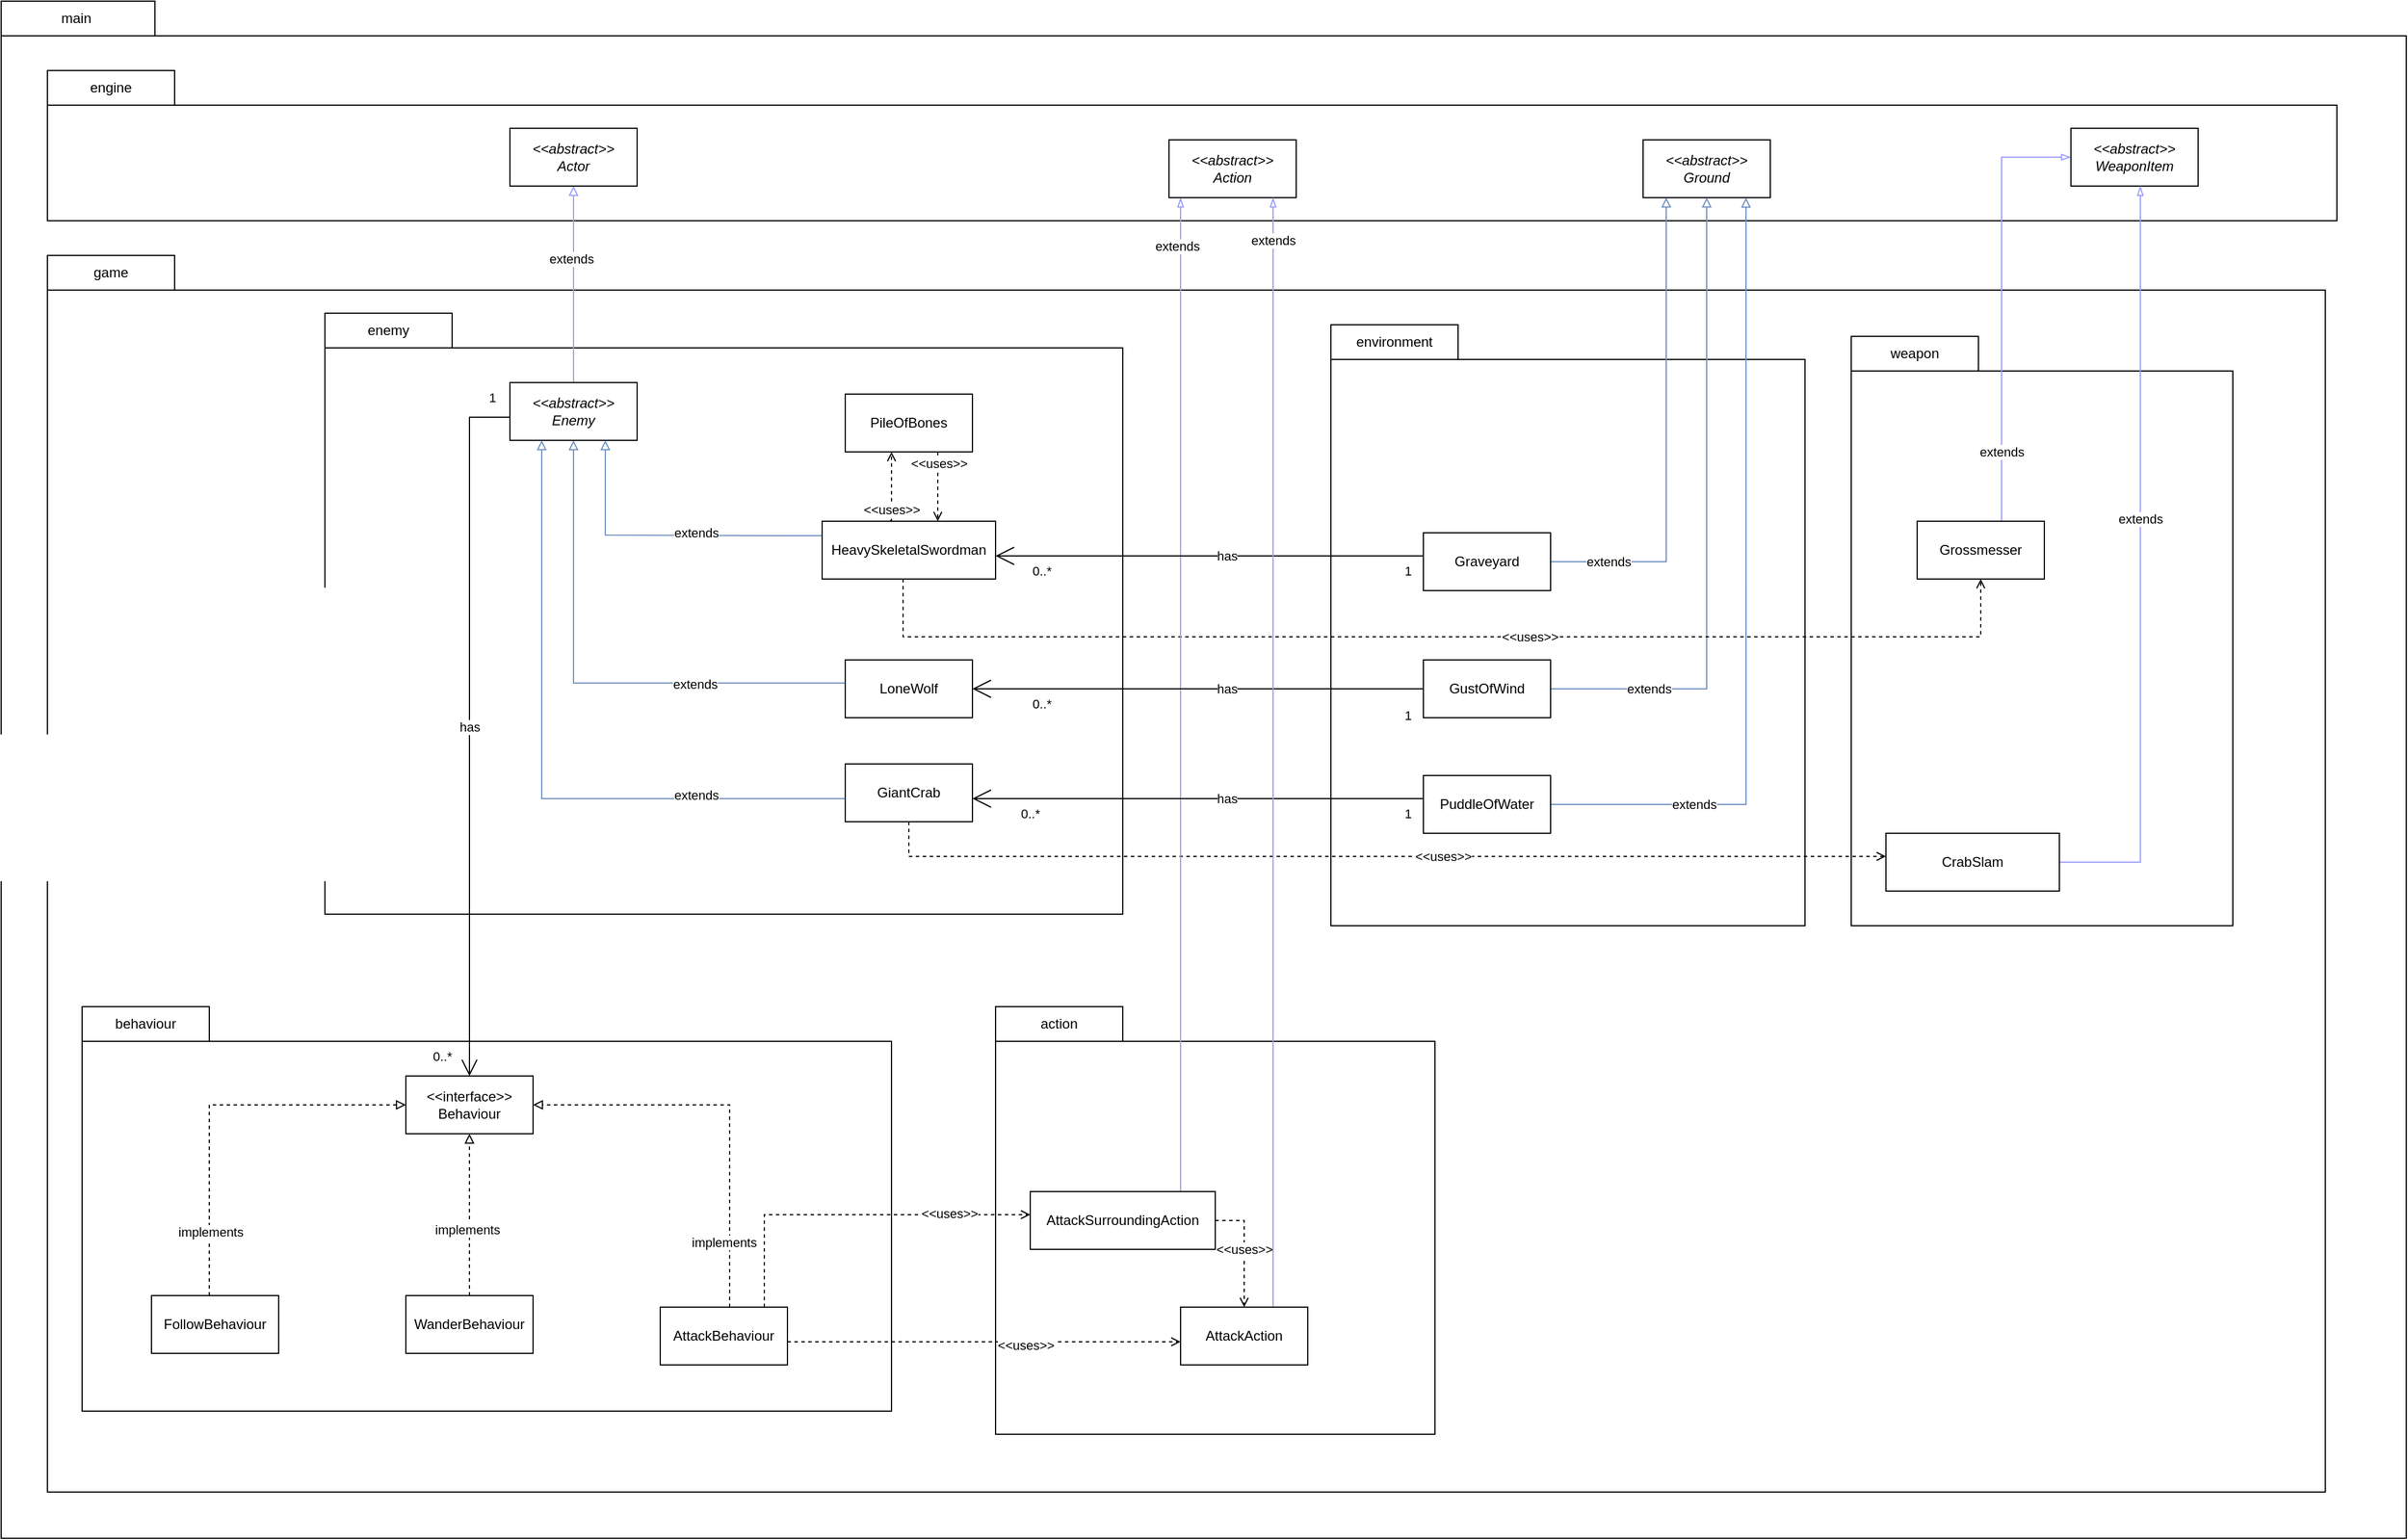 <mxfile version="21.1.2" type="device">
  <diagram name="Req1 (F)" id="epecqRMpjD1GwpJ3DQ9b">
    <mxGraphModel dx="3968" dy="828" grid="1" gridSize="10" guides="1" tooltips="1" connect="1" arrows="1" fold="1" page="1" pageScale="1" pageWidth="850" pageHeight="1100" math="0" shadow="0">
      <root>
        <mxCell id="Td4_uEL3bls0h5Rr2nT6-0" />
        <mxCell id="Td4_uEL3bls0h5Rr2nT6-1" value="Big Package" style="" parent="Td4_uEL3bls0h5Rr2nT6-0" />
        <mxCell id="Td4_uEL3bls0h5Rr2nT6-2" value="" style="shape=folder;fontStyle=1;spacingTop=10;tabWidth=110;tabHeight=30;tabPosition=left;html=1;whiteSpace=wrap;" parent="Td4_uEL3bls0h5Rr2nT6-1" vertex="1">
          <mxGeometry x="-2360" y="160" width="2080" height="1330" as="geometry" />
        </mxCell>
        <mxCell id="Td4_uEL3bls0h5Rr2nT6-3" value="main" style="text;html=1;strokeColor=none;fillColor=none;align=center;verticalAlign=middle;whiteSpace=wrap;rounded=0;" parent="Td4_uEL3bls0h5Rr2nT6-1" vertex="1">
          <mxGeometry x="-2360" y="160" width="130" height="30" as="geometry" />
        </mxCell>
        <mxCell id="Td4_uEL3bls0h5Rr2nT6-4" value="" style="shape=folder;fontStyle=1;spacingTop=10;tabWidth=110;tabHeight=30;tabPosition=left;html=1;whiteSpace=wrap;" parent="Td4_uEL3bls0h5Rr2nT6-1" vertex="1">
          <mxGeometry x="-2320" y="220" width="1980" height="130" as="geometry" />
        </mxCell>
        <mxCell id="Td4_uEL3bls0h5Rr2nT6-5" value="engine" style="text;html=1;strokeColor=none;fillColor=none;align=center;verticalAlign=middle;whiteSpace=wrap;rounded=0;" parent="Td4_uEL3bls0h5Rr2nT6-1" vertex="1">
          <mxGeometry x="-2320" y="220" width="110" height="30" as="geometry" />
        </mxCell>
        <mxCell id="Td4_uEL3bls0h5Rr2nT6-6" value="" style="shape=folder;fontStyle=1;spacingTop=10;tabWidth=110;tabHeight=30;tabPosition=left;html=1;whiteSpace=wrap;" parent="Td4_uEL3bls0h5Rr2nT6-1" vertex="1">
          <mxGeometry x="-2320" y="380" width="1970" height="1070" as="geometry" />
        </mxCell>
        <mxCell id="Td4_uEL3bls0h5Rr2nT6-7" value="game" style="text;html=1;strokeColor=none;fillColor=none;align=center;verticalAlign=middle;whiteSpace=wrap;rounded=0;" parent="Td4_uEL3bls0h5Rr2nT6-1" vertex="1">
          <mxGeometry x="-2320" y="380" width="110" height="30" as="geometry" />
        </mxCell>
        <object label="main" id="Td4_uEL3bls0h5Rr2nT6-9">
          <mxCell style="" parent="Td4_uEL3bls0h5Rr2nT6-0" />
        </object>
        <mxCell id="Td4_uEL3bls0h5Rr2nT6-10" value="" style="shape=folder;fontStyle=1;spacingTop=10;tabWidth=110;tabHeight=30;tabPosition=left;html=1;whiteSpace=wrap;" parent="Td4_uEL3bls0h5Rr2nT6-9" vertex="1">
          <mxGeometry x="-2080" y="430" width="690" height="520" as="geometry" />
        </mxCell>
        <mxCell id="Td4_uEL3bls0h5Rr2nT6-11" value="" style="shape=folder;fontStyle=1;spacingTop=10;tabWidth=110;tabHeight=30;tabPosition=left;html=1;whiteSpace=wrap;" parent="Td4_uEL3bls0h5Rr2nT6-9" vertex="1">
          <mxGeometry x="-1210" y="440" width="410" height="520" as="geometry" />
        </mxCell>
        <mxCell id="Td4_uEL3bls0h5Rr2nT6-12" value="" style="shape=folder;fontStyle=1;spacingTop=10;tabWidth=110;tabHeight=30;tabPosition=left;html=1;whiteSpace=wrap;" parent="Td4_uEL3bls0h5Rr2nT6-9" vertex="1">
          <mxGeometry x="-760" y="450" width="330" height="510" as="geometry" />
        </mxCell>
        <mxCell id="Td4_uEL3bls0h5Rr2nT6-13" value="environment" style="text;html=1;strokeColor=none;fillColor=none;align=center;verticalAlign=middle;whiteSpace=wrap;rounded=0;" parent="Td4_uEL3bls0h5Rr2nT6-9" vertex="1">
          <mxGeometry x="-1210" y="440" width="110" height="30" as="geometry" />
        </mxCell>
        <mxCell id="Td4_uEL3bls0h5Rr2nT6-14" value="weapon" style="text;html=1;strokeColor=none;fillColor=none;align=center;verticalAlign=middle;whiteSpace=wrap;rounded=0;" parent="Td4_uEL3bls0h5Rr2nT6-9" vertex="1">
          <mxGeometry x="-760" y="450" width="110" height="30" as="geometry" />
        </mxCell>
        <mxCell id="Td4_uEL3bls0h5Rr2nT6-15" value="" style="shape=folder;fontStyle=1;spacingTop=10;tabWidth=110;tabHeight=30;tabPosition=left;html=1;whiteSpace=wrap;" parent="Td4_uEL3bls0h5Rr2nT6-9" vertex="1">
          <mxGeometry x="-1500" y="1030" width="380" height="370" as="geometry" />
        </mxCell>
        <mxCell id="Td4_uEL3bls0h5Rr2nT6-16" style="edgeStyle=orthogonalEdgeStyle;rounded=0;orthogonalLoop=1;jettySize=auto;html=1;endArrow=blockThin;endFill=0;strokeColor=#9999FF;entryX=0;entryY=0.5;entryDx=0;entryDy=0;" parent="Td4_uEL3bls0h5Rr2nT6-9" source="Td4_uEL3bls0h5Rr2nT6-18" target="Td4_uEL3bls0h5Rr2nT6-51" edge="1">
          <mxGeometry relative="1" as="geometry">
            <Array as="points">
              <mxPoint x="-630" y="295" />
            </Array>
          </mxGeometry>
        </mxCell>
        <mxCell id="Td4_uEL3bls0h5Rr2nT6-17" value="extends" style="edgeLabel;html=1;align=center;verticalAlign=middle;resizable=0;points=[];" parent="Td4_uEL3bls0h5Rr2nT6-16" connectable="0" vertex="1">
          <mxGeometry x="-0.056" relative="1" as="geometry">
            <mxPoint y="117" as="offset" />
          </mxGeometry>
        </mxCell>
        <mxCell id="Td4_uEL3bls0h5Rr2nT6-18" value="Grossmesser" style="html=1;whiteSpace=wrap;" parent="Td4_uEL3bls0h5Rr2nT6-9" vertex="1">
          <mxGeometry x="-703" y="610" width="110" height="50" as="geometry" />
        </mxCell>
        <mxCell id="Td4_uEL3bls0h5Rr2nT6-19" value="extends" style="edgeStyle=orthogonalEdgeStyle;rounded=0;orthogonalLoop=1;jettySize=auto;html=1;endArrow=block;endFill=0;fillColor=#dae8fc;strokeColor=#6c8ebf;" parent="Td4_uEL3bls0h5Rr2nT6-9" source="Td4_uEL3bls0h5Rr2nT6-20" target="Td4_uEL3bls0h5Rr2nT6-49" edge="1">
          <mxGeometry x="-0.759" relative="1" as="geometry">
            <Array as="points">
              <mxPoint x="-920" y="645" />
            </Array>
            <mxPoint as="offset" />
          </mxGeometry>
        </mxCell>
        <mxCell id="Td4_uEL3bls0h5Rr2nT6-20" value="Graveyard" style="html=1;whiteSpace=wrap;" parent="Td4_uEL3bls0h5Rr2nT6-9" vertex="1">
          <mxGeometry x="-1130" y="620" width="110" height="50" as="geometry" />
        </mxCell>
        <mxCell id="Td4_uEL3bls0h5Rr2nT6-21" value="extends" style="edgeStyle=orthogonalEdgeStyle;rounded=0;orthogonalLoop=1;jettySize=auto;html=1;entryX=0.5;entryY=1;entryDx=0;entryDy=0;endArrow=block;endFill=0;fillColor=#dae8fc;strokeColor=#6c8ebf;" parent="Td4_uEL3bls0h5Rr2nT6-9" source="Td4_uEL3bls0h5Rr2nT6-22" target="Td4_uEL3bls0h5Rr2nT6-49" edge="1">
          <mxGeometry x="-0.699" relative="1" as="geometry">
            <mxPoint as="offset" />
          </mxGeometry>
        </mxCell>
        <mxCell id="Td4_uEL3bls0h5Rr2nT6-22" value="GustOfWind" style="html=1;whiteSpace=wrap;" parent="Td4_uEL3bls0h5Rr2nT6-9" vertex="1">
          <mxGeometry x="-1130" y="730" width="110" height="50" as="geometry" />
        </mxCell>
        <mxCell id="Td4_uEL3bls0h5Rr2nT6-23" value="extends" style="edgeStyle=orthogonalEdgeStyle;rounded=0;orthogonalLoop=1;jettySize=auto;html=1;endArrow=block;endFill=0;fillColor=#dae8fc;strokeColor=#6c8ebf;entryX=0.809;entryY=1.002;entryDx=0;entryDy=0;entryPerimeter=0;" parent="Td4_uEL3bls0h5Rr2nT6-9" source="Td4_uEL3bls0h5Rr2nT6-24" target="Td4_uEL3bls0h5Rr2nT6-49" edge="1">
          <mxGeometry x="-0.643" relative="1" as="geometry">
            <Array as="points">
              <mxPoint x="-851" y="855" />
            </Array>
            <mxPoint x="-830" y="320" as="targetPoint" />
            <mxPoint as="offset" />
          </mxGeometry>
        </mxCell>
        <mxCell id="Td4_uEL3bls0h5Rr2nT6-24" value="PuddleOfWater" style="html=1;whiteSpace=wrap;" parent="Td4_uEL3bls0h5Rr2nT6-9" vertex="1">
          <mxGeometry x="-1130" y="830" width="110" height="50" as="geometry" />
        </mxCell>
        <mxCell id="Td4_uEL3bls0h5Rr2nT6-25" style="edgeStyle=orthogonalEdgeStyle;rounded=0;orthogonalLoop=1;jettySize=auto;html=1;endArrow=block;endFill=0;fillColor=#dae8fc;strokeColor=#6c8ebf;entryX=0.5;entryY=1;entryDx=0;entryDy=0;" parent="Td4_uEL3bls0h5Rr2nT6-9" source="Td4_uEL3bls0h5Rr2nT6-27" target="Td4_uEL3bls0h5Rr2nT6-42" edge="1">
          <mxGeometry relative="1" as="geometry">
            <Array as="points">
              <mxPoint x="-1865" y="750" />
            </Array>
          </mxGeometry>
        </mxCell>
        <mxCell id="Td4_uEL3bls0h5Rr2nT6-26" value="extends" style="edgeLabel;html=1;align=center;verticalAlign=middle;resizable=0;points=[];" parent="Td4_uEL3bls0h5Rr2nT6-25" connectable="0" vertex="1">
          <mxGeometry x="-0.096" y="1" relative="1" as="geometry">
            <mxPoint x="71" as="offset" />
          </mxGeometry>
        </mxCell>
        <mxCell id="Td4_uEL3bls0h5Rr2nT6-27" value="LoneWolf" style="html=1;whiteSpace=wrap;" parent="Td4_uEL3bls0h5Rr2nT6-9" vertex="1">
          <mxGeometry x="-1630" y="730" width="110" height="50" as="geometry" />
        </mxCell>
        <mxCell id="Td4_uEL3bls0h5Rr2nT6-28" style="edgeStyle=orthogonalEdgeStyle;rounded=0;orthogonalLoop=1;jettySize=auto;html=1;dashed=1;endArrow=open;endFill=0;" parent="Td4_uEL3bls0h5Rr2nT6-9" source="Td4_uEL3bls0h5Rr2nT6-34" target="Td4_uEL3bls0h5Rr2nT6-18" edge="1">
          <mxGeometry relative="1" as="geometry">
            <Array as="points">
              <mxPoint x="-1580" y="710" />
              <mxPoint x="-648" y="710" />
            </Array>
            <mxPoint x="-1560" y="802.19" as="sourcePoint" />
            <mxPoint x="-90.75" y="759.999" as="targetPoint" />
          </mxGeometry>
        </mxCell>
        <mxCell id="Td4_uEL3bls0h5Rr2nT6-29" value="&amp;lt;&amp;lt;uses&amp;gt;&amp;gt;" style="edgeLabel;html=1;align=center;verticalAlign=middle;resizable=0;points=[];" parent="Td4_uEL3bls0h5Rr2nT6-28" connectable="0" vertex="1">
          <mxGeometry x="0.851" relative="1" as="geometry">
            <mxPoint x="-363" as="offset" />
          </mxGeometry>
        </mxCell>
        <mxCell id="Td4_uEL3bls0h5Rr2nT6-30" style="edgeStyle=orthogonalEdgeStyle;rounded=0;orthogonalLoop=1;jettySize=auto;html=1;entryX=0.75;entryY=1;entryDx=0;entryDy=0;endArrow=block;endFill=0;fillColor=#dae8fc;strokeColor=#6c8ebf;exitX=0;exitY=0.25;exitDx=0;exitDy=0;" parent="Td4_uEL3bls0h5Rr2nT6-9" source="Td4_uEL3bls0h5Rr2nT6-34" target="Td4_uEL3bls0h5Rr2nT6-42" edge="1">
          <mxGeometry relative="1" as="geometry">
            <Array as="points">
              <mxPoint x="-1690" y="622" />
              <mxPoint x="-1837" y="622" />
            </Array>
          </mxGeometry>
        </mxCell>
        <mxCell id="Td4_uEL3bls0h5Rr2nT6-31" value="extends" style="edgeLabel;html=1;align=center;verticalAlign=middle;resizable=0;points=[];" parent="Td4_uEL3bls0h5Rr2nT6-30" connectable="0" vertex="1">
          <mxGeometry x="0.258" y="-2" relative="1" as="geometry">
            <mxPoint x="60" as="offset" />
          </mxGeometry>
        </mxCell>
        <mxCell id="Td4_uEL3bls0h5Rr2nT6-32" value="&amp;lt;&amp;lt;uses&amp;gt;&amp;gt;" style="edgeStyle=orthogonalEdgeStyle;rounded=0;orthogonalLoop=1;jettySize=auto;html=1;dashed=1;endArrow=open;endFill=0;exitX=0.391;exitY=-0.01;exitDx=0;exitDy=0;exitPerimeter=0;" parent="Td4_uEL3bls0h5Rr2nT6-9" source="Td4_uEL3bls0h5Rr2nT6-34" target="Td4_uEL3bls0h5Rr2nT6-56" edge="1">
          <mxGeometry x="-0.644" relative="1" as="geometry">
            <Array as="points">
              <mxPoint x="-1590" y="610" />
            </Array>
            <mxPoint as="offset" />
          </mxGeometry>
        </mxCell>
        <mxCell id="Td4_uEL3bls0h5Rr2nT6-33" value="&amp;lt;&amp;lt;has&amp;gt;&amp;gt;" style="edgeLabel;html=1;align=center;verticalAlign=middle;resizable=0;points=[];" parent="Td4_uEL3bls0h5Rr2nT6-32" connectable="0" vertex="1">
          <mxGeometry x="-0.132" y="3" relative="1" as="geometry">
            <mxPoint y="-66" as="offset" />
          </mxGeometry>
        </mxCell>
        <mxCell id="Td4_uEL3bls0h5Rr2nT6-34" value="HeavySkeletalSwordman" style="html=1;whiteSpace=wrap;" parent="Td4_uEL3bls0h5Rr2nT6-9" vertex="1">
          <mxGeometry x="-1650" y="610" width="150" height="50" as="geometry" />
        </mxCell>
        <mxCell id="Td4_uEL3bls0h5Rr2nT6-35" style="edgeStyle=orthogonalEdgeStyle;rounded=0;orthogonalLoop=1;jettySize=auto;html=1;entryX=0.25;entryY=1;entryDx=0;entryDy=0;endArrow=block;endFill=0;fillColor=#dae8fc;strokeColor=#6c8ebf;" parent="Td4_uEL3bls0h5Rr2nT6-9" source="Td4_uEL3bls0h5Rr2nT6-39" target="Td4_uEL3bls0h5Rr2nT6-42" edge="1">
          <mxGeometry relative="1" as="geometry">
            <Array as="points">
              <mxPoint x="-1893" y="850" />
            </Array>
          </mxGeometry>
        </mxCell>
        <mxCell id="Td4_uEL3bls0h5Rr2nT6-36" value="extends" style="edgeLabel;html=1;align=center;verticalAlign=middle;resizable=0;points=[];" parent="Td4_uEL3bls0h5Rr2nT6-35" connectable="0" vertex="1">
          <mxGeometry x="-0.332" y="-3" relative="1" as="geometry">
            <mxPoint x="62" as="offset" />
          </mxGeometry>
        </mxCell>
        <mxCell id="Td4_uEL3bls0h5Rr2nT6-37" style="edgeStyle=orthogonalEdgeStyle;rounded=0;orthogonalLoop=1;jettySize=auto;html=1;dashed=1;endArrow=open;endFill=0;" parent="Td4_uEL3bls0h5Rr2nT6-9" source="Td4_uEL3bls0h5Rr2nT6-39" target="Td4_uEL3bls0h5Rr2nT6-59" edge="1">
          <mxGeometry relative="1" as="geometry">
            <Array as="points">
              <mxPoint x="-1575" y="900" />
              <mxPoint x="-628" y="900" />
            </Array>
          </mxGeometry>
        </mxCell>
        <mxCell id="Td4_uEL3bls0h5Rr2nT6-38" value="&amp;lt;&amp;lt;uses&amp;gt;&amp;gt;" style="edgeLabel;html=1;align=center;verticalAlign=middle;resizable=0;points=[];" parent="Td4_uEL3bls0h5Rr2nT6-37" connectable="0" vertex="1">
          <mxGeometry x="0.836" y="4" relative="1" as="geometry">
            <mxPoint x="-311" y="4" as="offset" />
          </mxGeometry>
        </mxCell>
        <mxCell id="Td4_uEL3bls0h5Rr2nT6-39" value="GiantCrab" style="html=1;whiteSpace=wrap;" parent="Td4_uEL3bls0h5Rr2nT6-9" vertex="1">
          <mxGeometry x="-1630" y="820" width="110" height="50" as="geometry" />
        </mxCell>
        <mxCell id="Td4_uEL3bls0h5Rr2nT6-40" style="edgeStyle=orthogonalEdgeStyle;rounded=0;orthogonalLoop=1;jettySize=auto;html=1;entryX=0.5;entryY=1;entryDx=0;entryDy=0;endArrow=block;endFill=0;strokeColor=#9999FF;" parent="Td4_uEL3bls0h5Rr2nT6-9" source="Td4_uEL3bls0h5Rr2nT6-42" target="Td4_uEL3bls0h5Rr2nT6-50" edge="1">
          <mxGeometry relative="1" as="geometry" />
        </mxCell>
        <mxCell id="Td4_uEL3bls0h5Rr2nT6-41" value="extends" style="edgeLabel;html=1;align=center;verticalAlign=middle;resizable=0;points=[];" parent="Td4_uEL3bls0h5Rr2nT6-40" connectable="0" vertex="1">
          <mxGeometry x="0.258" y="2" relative="1" as="geometry">
            <mxPoint as="offset" />
          </mxGeometry>
        </mxCell>
        <mxCell id="Td4_uEL3bls0h5Rr2nT6-42" value="&lt;i&gt;&amp;lt;&amp;lt;abstract&amp;gt;&amp;gt;&lt;br&gt;Enemy&lt;/i&gt;" style="html=1;whiteSpace=wrap;" parent="Td4_uEL3bls0h5Rr2nT6-9" vertex="1">
          <mxGeometry x="-1920" y="490" width="110" height="50" as="geometry" />
        </mxCell>
        <mxCell id="Td4_uEL3bls0h5Rr2nT6-43" style="edgeStyle=orthogonalEdgeStyle;rounded=0;orthogonalLoop=1;jettySize=auto;html=1;strokeColor=none;dashed=1;" parent="Td4_uEL3bls0h5Rr2nT6-9" source="Td4_uEL3bls0h5Rr2nT6-76" target="Td4_uEL3bls0h5Rr2nT6-70" edge="1">
          <mxGeometry relative="1" as="geometry" />
        </mxCell>
        <mxCell id="Td4_uEL3bls0h5Rr2nT6-44" style="edgeStyle=orthogonalEdgeStyle;rounded=0;orthogonalLoop=1;jettySize=auto;html=1;strokeColor=#9999FF;endArrow=blockThin;endFill=0;" parent="Td4_uEL3bls0h5Rr2nT6-9" source="Td4_uEL3bls0h5Rr2nT6-47" target="Td4_uEL3bls0h5Rr2nT6-48" edge="1">
          <mxGeometry relative="1" as="geometry">
            <Array as="points">
              <mxPoint x="-1340" y="850" />
              <mxPoint x="-1340" y="850" />
            </Array>
          </mxGeometry>
        </mxCell>
        <mxCell id="Td4_uEL3bls0h5Rr2nT6-45" value="extends" style="edgeLabel;html=1;align=center;verticalAlign=middle;resizable=0;points=[];" parent="Td4_uEL3bls0h5Rr2nT6-44" connectable="0" vertex="1">
          <mxGeometry x="0.903" y="3" relative="1" as="geometry">
            <mxPoint as="offset" />
          </mxGeometry>
        </mxCell>
        <mxCell id="Td4_uEL3bls0h5Rr2nT6-46" value="&amp;lt;&amp;lt;uses&amp;gt;&amp;gt;" style="edgeStyle=orthogonalEdgeStyle;rounded=0;orthogonalLoop=1;jettySize=auto;html=1;entryX=0.5;entryY=0;entryDx=0;entryDy=0;dashed=1;endArrow=open;endFill=0;" parent="Td4_uEL3bls0h5Rr2nT6-9" source="Td4_uEL3bls0h5Rr2nT6-47" target="Td4_uEL3bls0h5Rr2nT6-87" edge="1">
          <mxGeometry relative="1" as="geometry">
            <Array as="points">
              <mxPoint x="-1285" y="1250" />
              <mxPoint x="-1285" y="1250" />
            </Array>
          </mxGeometry>
        </mxCell>
        <mxCell id="Td4_uEL3bls0h5Rr2nT6-47" value="AttackSurroundingAction" style="html=1;whiteSpace=wrap;" parent="Td4_uEL3bls0h5Rr2nT6-9" vertex="1">
          <mxGeometry x="-1470" y="1190" width="160" height="50" as="geometry" />
        </mxCell>
        <mxCell id="Td4_uEL3bls0h5Rr2nT6-48" value="&lt;i&gt;&amp;lt;&amp;lt;abstract&amp;gt;&amp;gt;&lt;br&gt;Action&lt;/i&gt;" style="html=1;whiteSpace=wrap;" parent="Td4_uEL3bls0h5Rr2nT6-9" vertex="1">
          <mxGeometry x="-1350" y="280" width="110" height="50" as="geometry" />
        </mxCell>
        <mxCell id="Td4_uEL3bls0h5Rr2nT6-49" value="&lt;i&gt;&amp;lt;&amp;lt;abstract&amp;gt;&amp;gt;&lt;br&gt;Ground&lt;/i&gt;" style="html=1;whiteSpace=wrap;" parent="Td4_uEL3bls0h5Rr2nT6-9" vertex="1">
          <mxGeometry x="-940" y="280" width="110" height="50" as="geometry" />
        </mxCell>
        <mxCell id="Td4_uEL3bls0h5Rr2nT6-50" value="&lt;i&gt;&amp;lt;&amp;lt;abstract&amp;gt;&amp;gt;&lt;br&gt;Actor&lt;/i&gt;" style="html=1;whiteSpace=wrap;" parent="Td4_uEL3bls0h5Rr2nT6-9" vertex="1">
          <mxGeometry x="-1920" y="270" width="110" height="50" as="geometry" />
        </mxCell>
        <mxCell id="Td4_uEL3bls0h5Rr2nT6-51" value="&lt;i&gt;&amp;lt;&amp;lt;abstract&amp;gt;&amp;gt;&lt;br&gt;WeaponItem&lt;/i&gt;" style="html=1;whiteSpace=wrap;" parent="Td4_uEL3bls0h5Rr2nT6-9" vertex="1">
          <mxGeometry x="-570" y="270" width="110" height="50" as="geometry" />
        </mxCell>
        <mxCell id="Td4_uEL3bls0h5Rr2nT6-52" value="action" style="text;html=1;strokeColor=none;fillColor=none;align=center;verticalAlign=middle;whiteSpace=wrap;rounded=0;" parent="Td4_uEL3bls0h5Rr2nT6-9" vertex="1">
          <mxGeometry x="-1500" y="1030" width="110" height="30" as="geometry" />
        </mxCell>
        <mxCell id="Td4_uEL3bls0h5Rr2nT6-53" value="enemy" style="text;html=1;strokeColor=none;fillColor=none;align=center;verticalAlign=middle;whiteSpace=wrap;rounded=0;" parent="Td4_uEL3bls0h5Rr2nT6-9" vertex="1">
          <mxGeometry x="-2080" y="430" width="110" height="30" as="geometry" />
        </mxCell>
        <mxCell id="Td4_uEL3bls0h5Rr2nT6-54" style="edgeStyle=orthogonalEdgeStyle;rounded=0;orthogonalLoop=1;jettySize=auto;html=1;dashed=1;endArrow=open;endFill=0;" parent="Td4_uEL3bls0h5Rr2nT6-9" source="Td4_uEL3bls0h5Rr2nT6-56" edge="1">
          <mxGeometry relative="1" as="geometry">
            <Array as="points">
              <mxPoint x="-1550" y="610" />
              <mxPoint x="-1550" y="610" />
            </Array>
            <mxPoint x="-1550" y="610" as="targetPoint" />
          </mxGeometry>
        </mxCell>
        <mxCell id="Td4_uEL3bls0h5Rr2nT6-55" value="&amp;lt;&amp;lt;uses&amp;gt;&amp;gt;" style="edgeLabel;html=1;align=center;verticalAlign=middle;resizable=0;points=[];" parent="Td4_uEL3bls0h5Rr2nT6-54" connectable="0" vertex="1">
          <mxGeometry x="-0.278" y="1" relative="1" as="geometry">
            <mxPoint y="-12" as="offset" />
          </mxGeometry>
        </mxCell>
        <mxCell id="Td4_uEL3bls0h5Rr2nT6-56" value="PileOfBones" style="html=1;whiteSpace=wrap;" parent="Td4_uEL3bls0h5Rr2nT6-9" vertex="1">
          <mxGeometry x="-1630" y="500" width="110" height="50" as="geometry" />
        </mxCell>
        <mxCell id="Td4_uEL3bls0h5Rr2nT6-57" style="edgeStyle=orthogonalEdgeStyle;rounded=0;orthogonalLoop=1;jettySize=auto;html=1;strokeColor=#9999FF;endArrow=blockThin;endFill=0;" parent="Td4_uEL3bls0h5Rr2nT6-9" source="Td4_uEL3bls0h5Rr2nT6-59" target="Td4_uEL3bls0h5Rr2nT6-51" edge="1">
          <mxGeometry relative="1" as="geometry">
            <Array as="points">
              <mxPoint x="-510" y="905" />
            </Array>
            <mxPoint x="-533" y="220" as="targetPoint" />
          </mxGeometry>
        </mxCell>
        <mxCell id="Td4_uEL3bls0h5Rr2nT6-58" value="extends" style="edgeLabel;html=1;align=center;verticalAlign=middle;resizable=0;points=[];" parent="Td4_uEL3bls0h5Rr2nT6-57" connectable="0" vertex="1">
          <mxGeometry x="0.135" y="2" relative="1" as="geometry">
            <mxPoint x="2" y="4" as="offset" />
          </mxGeometry>
        </mxCell>
        <mxCell id="Td4_uEL3bls0h5Rr2nT6-59" value="CrabSlam" style="html=1;whiteSpace=wrap;" parent="Td4_uEL3bls0h5Rr2nT6-9" vertex="1">
          <mxGeometry x="-730" y="880" width="150" height="50" as="geometry" />
        </mxCell>
        <mxCell id="Td4_uEL3bls0h5Rr2nT6-60" value="has" style="endArrow=none;html=1;endSize=12;startArrow=open;startSize=14;startFill=0;edgeStyle=orthogonalEdgeStyle;rounded=0;endFill=0;" parent="Td4_uEL3bls0h5Rr2nT6-9" source="Td4_uEL3bls0h5Rr2nT6-27" target="Td4_uEL3bls0h5Rr2nT6-22" edge="1">
          <mxGeometry x="0.128" relative="1" as="geometry">
            <mxPoint x="-1220" y="800" as="sourcePoint" />
            <mxPoint x="-1060" y="800" as="targetPoint" />
            <Array as="points">
              <mxPoint x="-1300" y="755" />
              <mxPoint x="-1300" y="755" />
            </Array>
            <mxPoint as="offset" />
          </mxGeometry>
        </mxCell>
        <mxCell id="Td4_uEL3bls0h5Rr2nT6-61" value="0..*" style="edgeLabel;resizable=0;html=1;align=left;verticalAlign=top;" parent="Td4_uEL3bls0h5Rr2nT6-60" connectable="0" vertex="1">
          <mxGeometry x="-1" relative="1" as="geometry">
            <mxPoint x="50" as="offset" />
          </mxGeometry>
        </mxCell>
        <mxCell id="Td4_uEL3bls0h5Rr2nT6-62" value="1" style="edgeLabel;resizable=0;html=1;align=right;verticalAlign=top;" parent="Td4_uEL3bls0h5Rr2nT6-60" connectable="0" vertex="1">
          <mxGeometry x="1" relative="1" as="geometry">
            <mxPoint x="-10" y="10" as="offset" />
          </mxGeometry>
        </mxCell>
        <mxCell id="Td4_uEL3bls0h5Rr2nT6-63" value="has" style="endArrow=none;html=1;endSize=12;startArrow=open;startSize=14;startFill=0;edgeStyle=orthogonalEdgeStyle;rounded=0;endFill=0;" parent="Td4_uEL3bls0h5Rr2nT6-9" source="Td4_uEL3bls0h5Rr2nT6-34" target="Td4_uEL3bls0h5Rr2nT6-20" edge="1">
          <mxGeometry x="0.081" relative="1" as="geometry">
            <mxPoint x="-1450" y="750" as="sourcePoint" />
            <mxPoint x="-1160" y="725" as="targetPoint" />
            <Array as="points">
              <mxPoint x="-1320" y="640" />
              <mxPoint x="-1320" y="640" />
            </Array>
            <mxPoint as="offset" />
          </mxGeometry>
        </mxCell>
        <mxCell id="Td4_uEL3bls0h5Rr2nT6-64" value="0..*" style="edgeLabel;resizable=0;html=1;align=left;verticalAlign=top;" parent="Td4_uEL3bls0h5Rr2nT6-63" connectable="0" vertex="1">
          <mxGeometry x="-1" relative="1" as="geometry">
            <mxPoint x="30" as="offset" />
          </mxGeometry>
        </mxCell>
        <mxCell id="Td4_uEL3bls0h5Rr2nT6-65" value="1" style="edgeLabel;resizable=0;html=1;align=right;verticalAlign=top;" parent="Td4_uEL3bls0h5Rr2nT6-63" connectable="0" vertex="1">
          <mxGeometry x="1" relative="1" as="geometry">
            <mxPoint x="-10" as="offset" />
          </mxGeometry>
        </mxCell>
        <mxCell id="Td4_uEL3bls0h5Rr2nT6-66" value="has" style="endArrow=none;html=1;endSize=12;startArrow=open;startSize=14;startFill=0;edgeStyle=orthogonalEdgeStyle;rounded=0;endFill=0;" parent="Td4_uEL3bls0h5Rr2nT6-9" source="Td4_uEL3bls0h5Rr2nT6-39" target="Td4_uEL3bls0h5Rr2nT6-24" edge="1">
          <mxGeometry x="0.128" relative="1" as="geometry">
            <mxPoint x="-1500" y="1035" as="sourcePoint" />
            <mxPoint x="-1130" y="1020" as="targetPoint" />
            <Array as="points">
              <mxPoint x="-1220" y="850" />
              <mxPoint x="-1220" y="850" />
            </Array>
            <mxPoint as="offset" />
          </mxGeometry>
        </mxCell>
        <mxCell id="Td4_uEL3bls0h5Rr2nT6-67" value="0..*" style="edgeLabel;resizable=0;html=1;align=left;verticalAlign=top;" parent="Td4_uEL3bls0h5Rr2nT6-66" connectable="0" vertex="1">
          <mxGeometry x="-1" relative="1" as="geometry">
            <mxPoint x="40" as="offset" />
          </mxGeometry>
        </mxCell>
        <mxCell id="Td4_uEL3bls0h5Rr2nT6-68" value="1" style="edgeLabel;resizable=0;html=1;align=right;verticalAlign=top;" parent="Td4_uEL3bls0h5Rr2nT6-66" connectable="0" vertex="1">
          <mxGeometry x="1" relative="1" as="geometry">
            <mxPoint x="-10" as="offset" />
          </mxGeometry>
        </mxCell>
        <mxCell id="Td4_uEL3bls0h5Rr2nT6-69" value="" style="shape=folder;fontStyle=1;spacingTop=10;tabWidth=110;tabHeight=30;tabPosition=left;html=1;whiteSpace=wrap;" parent="Td4_uEL3bls0h5Rr2nT6-9" vertex="1">
          <mxGeometry x="-2290" y="1030" width="700" height="350" as="geometry" />
        </mxCell>
        <mxCell id="Td4_uEL3bls0h5Rr2nT6-70" value="&amp;lt;&amp;lt;interface&amp;gt;&amp;gt;&lt;br&gt;Behaviour" style="html=1;whiteSpace=wrap;" parent="Td4_uEL3bls0h5Rr2nT6-9" vertex="1">
          <mxGeometry x="-2010" y="1090" width="110" height="50" as="geometry" />
        </mxCell>
        <mxCell id="Td4_uEL3bls0h5Rr2nT6-71" style="edgeStyle=orthogonalEdgeStyle;rounded=0;orthogonalLoop=1;jettySize=auto;html=1;dashed=1;endArrow=block;endFill=0;" parent="Td4_uEL3bls0h5Rr2nT6-9" source="Td4_uEL3bls0h5Rr2nT6-73" target="Td4_uEL3bls0h5Rr2nT6-70" edge="1">
          <mxGeometry relative="1" as="geometry" />
        </mxCell>
        <mxCell id="Td4_uEL3bls0h5Rr2nT6-72" value="implements" style="edgeLabel;html=1;align=center;verticalAlign=middle;resizable=0;points=[];" parent="Td4_uEL3bls0h5Rr2nT6-71" connectable="0" vertex="1">
          <mxGeometry x="-0.186" y="2" relative="1" as="geometry">
            <mxPoint as="offset" />
          </mxGeometry>
        </mxCell>
        <mxCell id="Td4_uEL3bls0h5Rr2nT6-73" value="WanderBehaviour" style="html=1;whiteSpace=wrap;" parent="Td4_uEL3bls0h5Rr2nT6-9" vertex="1">
          <mxGeometry x="-2010" y="1280" width="110" height="50" as="geometry" />
        </mxCell>
        <mxCell id="Td4_uEL3bls0h5Rr2nT6-74" style="edgeStyle=orthogonalEdgeStyle;rounded=0;orthogonalLoop=1;jettySize=auto;html=1;entryX=0;entryY=0.5;entryDx=0;entryDy=0;dashed=1;endArrow=block;endFill=0;" parent="Td4_uEL3bls0h5Rr2nT6-9" source="Td4_uEL3bls0h5Rr2nT6-76" target="Td4_uEL3bls0h5Rr2nT6-70" edge="1">
          <mxGeometry relative="1" as="geometry">
            <Array as="points">
              <mxPoint x="-2180" y="1115" />
            </Array>
          </mxGeometry>
        </mxCell>
        <mxCell id="Td4_uEL3bls0h5Rr2nT6-75" value="implements" style="edgeLabel;html=1;align=center;verticalAlign=middle;resizable=0;points=[];" parent="Td4_uEL3bls0h5Rr2nT6-74" connectable="0" vertex="1">
          <mxGeometry x="-0.654" y="-1" relative="1" as="geometry">
            <mxPoint y="3" as="offset" />
          </mxGeometry>
        </mxCell>
        <mxCell id="Td4_uEL3bls0h5Rr2nT6-76" value="FollowBehaviour" style="html=1;whiteSpace=wrap;" parent="Td4_uEL3bls0h5Rr2nT6-9" vertex="1">
          <mxGeometry x="-2230" y="1280" width="110" height="50" as="geometry" />
        </mxCell>
        <mxCell id="Td4_uEL3bls0h5Rr2nT6-77" style="edgeStyle=orthogonalEdgeStyle;rounded=0;orthogonalLoop=1;jettySize=auto;html=1;entryX=1;entryY=0.5;entryDx=0;entryDy=0;dashed=1;endArrow=block;endFill=0;" parent="Td4_uEL3bls0h5Rr2nT6-9" source="Td4_uEL3bls0h5Rr2nT6-83" target="Td4_uEL3bls0h5Rr2nT6-70" edge="1">
          <mxGeometry relative="1" as="geometry">
            <Array as="points">
              <mxPoint x="-1730" y="1115" />
            </Array>
          </mxGeometry>
        </mxCell>
        <mxCell id="Td4_uEL3bls0h5Rr2nT6-78" value="implements" style="edgeLabel;html=1;align=center;verticalAlign=middle;resizable=0;points=[];" parent="Td4_uEL3bls0h5Rr2nT6-77" connectable="0" vertex="1">
          <mxGeometry x="-0.713" y="2" relative="1" as="geometry">
            <mxPoint x="-3" y="-7" as="offset" />
          </mxGeometry>
        </mxCell>
        <mxCell id="Td4_uEL3bls0h5Rr2nT6-79" style="edgeStyle=orthogonalEdgeStyle;rounded=0;orthogonalLoop=1;jettySize=auto;html=1;dashed=1;endArrow=open;endFill=0;" parent="Td4_uEL3bls0h5Rr2nT6-9" source="Td4_uEL3bls0h5Rr2nT6-83" target="Td4_uEL3bls0h5Rr2nT6-87" edge="1">
          <mxGeometry relative="1" as="geometry">
            <Array as="points">
              <mxPoint x="-1420" y="1320" />
              <mxPoint x="-1420" y="1320" />
            </Array>
          </mxGeometry>
        </mxCell>
        <mxCell id="Td4_uEL3bls0h5Rr2nT6-80" value="&amp;lt;&amp;lt;uses&amp;gt;&amp;gt;" style="edgeLabel;html=1;align=center;verticalAlign=middle;resizable=0;points=[];" parent="Td4_uEL3bls0h5Rr2nT6-79" connectable="0" vertex="1">
          <mxGeometry x="0.213" y="-3" relative="1" as="geometry">
            <mxPoint as="offset" />
          </mxGeometry>
        </mxCell>
        <mxCell id="Td4_uEL3bls0h5Rr2nT6-81" style="edgeStyle=orthogonalEdgeStyle;rounded=0;orthogonalLoop=1;jettySize=auto;html=1;dashed=1;endArrow=open;endFill=0;" parent="Td4_uEL3bls0h5Rr2nT6-9" source="Td4_uEL3bls0h5Rr2nT6-83" edge="1">
          <mxGeometry relative="1" as="geometry">
            <mxPoint x="-1470" y="1210" as="targetPoint" />
            <Array as="points">
              <mxPoint x="-1700" y="1210" />
              <mxPoint x="-1470" y="1210" />
            </Array>
          </mxGeometry>
        </mxCell>
        <mxCell id="Td4_uEL3bls0h5Rr2nT6-82" value="&amp;lt;&amp;lt;uses&amp;gt;&amp;gt;" style="edgeLabel;html=1;align=center;verticalAlign=middle;resizable=0;points=[];" parent="Td4_uEL3bls0h5Rr2nT6-81" connectable="0" vertex="1">
          <mxGeometry x="0.549" y="1" relative="1" as="geometry">
            <mxPoint as="offset" />
          </mxGeometry>
        </mxCell>
        <mxCell id="Td4_uEL3bls0h5Rr2nT6-83" value="AttackBehaviour" style="html=1;whiteSpace=wrap;" parent="Td4_uEL3bls0h5Rr2nT6-9" vertex="1">
          <mxGeometry x="-1790" y="1290" width="110" height="50" as="geometry" />
        </mxCell>
        <mxCell id="Td4_uEL3bls0h5Rr2nT6-84" value="behaviour" style="text;html=1;strokeColor=none;fillColor=none;align=center;verticalAlign=middle;whiteSpace=wrap;rounded=0;" parent="Td4_uEL3bls0h5Rr2nT6-9" vertex="1">
          <mxGeometry x="-2290" y="1030" width="110" height="30" as="geometry" />
        </mxCell>
        <mxCell id="Td4_uEL3bls0h5Rr2nT6-85" style="edgeStyle=orthogonalEdgeStyle;rounded=0;orthogonalLoop=1;jettySize=auto;html=1;endArrow=blockThin;endFill=0;strokeColor=#9999FF;" parent="Td4_uEL3bls0h5Rr2nT6-9" source="Td4_uEL3bls0h5Rr2nT6-87" target="Td4_uEL3bls0h5Rr2nT6-48" edge="1">
          <mxGeometry relative="1" as="geometry">
            <mxPoint x="-2180" y="300" as="targetPoint" />
            <Array as="points">
              <mxPoint x="-1260" y="700" />
              <mxPoint x="-1260" y="700" />
            </Array>
          </mxGeometry>
        </mxCell>
        <mxCell id="Td4_uEL3bls0h5Rr2nT6-86" value="extends" style="edgeLabel;html=1;align=center;verticalAlign=middle;resizable=0;points=[];" parent="Td4_uEL3bls0h5Rr2nT6-85" connectable="0" vertex="1">
          <mxGeometry x="0.924" relative="1" as="geometry">
            <mxPoint as="offset" />
          </mxGeometry>
        </mxCell>
        <mxCell id="Td4_uEL3bls0h5Rr2nT6-87" value="AttackAction" style="html=1;whiteSpace=wrap;" parent="Td4_uEL3bls0h5Rr2nT6-9" vertex="1">
          <mxGeometry x="-1340" y="1290" width="110" height="50" as="geometry" />
        </mxCell>
        <mxCell id="Td4_uEL3bls0h5Rr2nT6-88" value="has" style="endArrow=open;html=1;endSize=12;startArrow=none;startSize=14;startFill=0;edgeStyle=orthogonalEdgeStyle;rounded=0;exitX=-0.003;exitY=0.6;exitDx=0;exitDy=0;exitPerimeter=0;" parent="Td4_uEL3bls0h5Rr2nT6-9" source="Td4_uEL3bls0h5Rr2nT6-42" target="Td4_uEL3bls0h5Rr2nT6-70" edge="1">
          <mxGeometry relative="1" as="geometry">
            <mxPoint x="-1915" y="515" as="sourcePoint" />
            <mxPoint x="-2050" y="1290" as="targetPoint" />
          </mxGeometry>
        </mxCell>
        <mxCell id="Td4_uEL3bls0h5Rr2nT6-89" value="1" style="edgeLabel;resizable=0;html=1;align=left;verticalAlign=top;" parent="Td4_uEL3bls0h5Rr2nT6-88" connectable="0" vertex="1">
          <mxGeometry x="-1" relative="1" as="geometry">
            <mxPoint x="-20" y="-30" as="offset" />
          </mxGeometry>
        </mxCell>
        <mxCell id="Td4_uEL3bls0h5Rr2nT6-90" value="0..*" style="edgeLabel;resizable=0;html=1;align=right;verticalAlign=top;" parent="Td4_uEL3bls0h5Rr2nT6-88" connectable="0" vertex="1">
          <mxGeometry x="1" relative="1" as="geometry">
            <mxPoint x="-15" y="-30" as="offset" />
          </mxGeometry>
        </mxCell>
        <mxCell id="InBxMuY4JO3Ex0ayGBz_-0" style="edgeStyle=orthogonalEdgeStyle;rounded=0;orthogonalLoop=1;jettySize=auto;html=1;exitX=0.5;exitY=1;exitDx=0;exitDy=0;" parent="Td4_uEL3bls0h5Rr2nT6-9" source="Td4_uEL3bls0h5Rr2nT6-48" target="Td4_uEL3bls0h5Rr2nT6-48" edge="1">
          <mxGeometry relative="1" as="geometry" />
        </mxCell>
      </root>
    </mxGraphModel>
  </diagram>
</mxfile>
